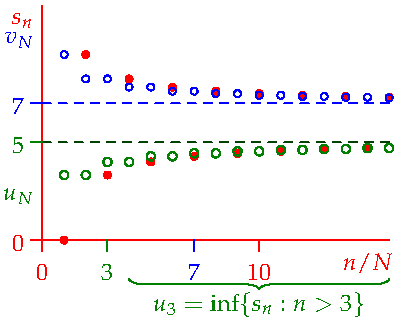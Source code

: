 settings.tex="pdflatex";

texpreamble("\usepackage{amsmath}
\usepackage{amsthm,amssymb}
\usepackage{mathpazo}
\usepackage[svgnames]{xcolor}
");
import graph;

size(200,160,IgnoreAspect);

dotfactor=8;

real f(real n){return 6+(-1)^n*(1+5/n);}

int Max=16;

dot((1,f(1)),red);
	
for(int j=2; j<=Max+1; ++j){
	real[] a=sequence(j,Max+20);
	real M=max(map(f,a));
	real m=min(map(f,a));
	dot((j,f(j)),red);
	dot((j-1,M),blue,NoFill);
	dot((j-1,m),deepgreen+linewidth(0.6),NoFill);
	}
	
clip(box((0,-10),(Max+0.5,20)));
	
draw((0,7)--(Max,7),blue+dashed);
draw((0,5)--(Max,5),darkgreen+dashed);
	
ytick(Label("$7$",align=W),7,W,blue);
ytick(Label("$5$",align=W),5,W,deepgreen);

xaxis(0,Max,red,RightTicks(new real[]{0,10,20}));
yaxis(0,12,red,LeftTicks(new real[]{0}));
labely("$s_n$",11.5,W,red);
labely("$u_N$",2.5,W,deepgreen);
labely("$v_N$",10.5,W,blue);
labelx("$n/N$",Max-1,S,red);

xtick(Label("$3$",align=S),3,S,deepgreen);
xtick(Label("$7$",align=S),7,S,blue);
draw(reflect((0,0),(1,0))*brace((4,2),(Max,2),0.5),deepgreen);
label("$u_3=\inf\{s_n:n>3\}$",(4+(Max-4)/2,-3.3),deepgreen);
